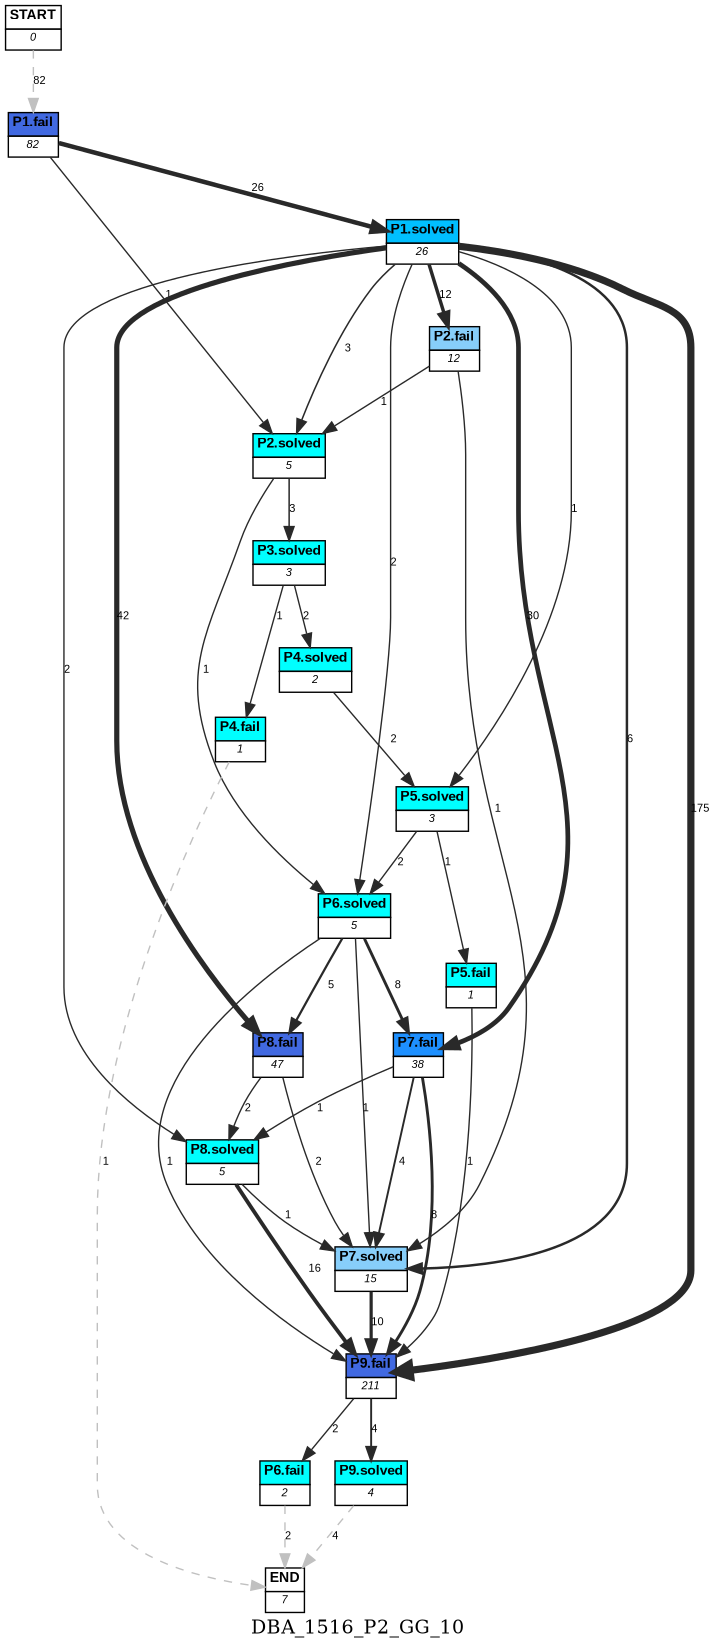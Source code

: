digraph DBA_1516_P2_GG_10 {
	label=DBA_1516_P2_GG_10;
	dpi = 150
	size="16,11!";
	margin = 0;
"START" [shape=plain, label=<<table border="0" cellborder="1" cellspacing="0"><tr><td bgcolor="white"><FONT face="Arial" POINT-SIZE="10"><b>START</b></FONT></td></tr><tr><td bgcolor="white"><FONT face="Arial" POINT-SIZE="8"><i>0</i></FONT></td></tr></table>>]

"P1.fail" [shape=plain, label=<<table border="0" cellborder="1" cellspacing="0"><tr><td bgcolor="royalblue"><FONT face="Arial" POINT-SIZE="10"><b>P1.fail</b></FONT></td></tr><tr><td bgcolor="white"><FONT face="Arial" POINT-SIZE="8"><i>82</i></FONT></td></tr></table>>]

"P1.solved" [shape=plain, label=<<table border="0" cellborder="1" cellspacing="0"><tr><td bgcolor="deepskyblue"><FONT face="Arial" POINT-SIZE="10"><b>P1.solved</b></FONT></td></tr><tr><td bgcolor="white"><FONT face="Arial" POINT-SIZE="8"><i>26</i></FONT></td></tr></table>>]

"P2.fail" [shape=plain, label=<<table border="0" cellborder="1" cellspacing="0"><tr><td bgcolor="lightskyblue"><FONT face="Arial" POINT-SIZE="10"><b>P2.fail</b></FONT></td></tr><tr><td bgcolor="white"><FONT face="Arial" POINT-SIZE="8"><i>12</i></FONT></td></tr></table>>]

"P2.solved" [shape=plain, label=<<table border="0" cellborder="1" cellspacing="0"><tr><td bgcolor="aqua"><FONT face="Arial" POINT-SIZE="10"><b>P2.solved</b></FONT></td></tr><tr><td bgcolor="white"><FONT face="Arial" POINT-SIZE="8"><i>5</i></FONT></td></tr></table>>]

"P3.solved" [shape=plain, label=<<table border="0" cellborder="1" cellspacing="0"><tr><td bgcolor="aqua"><FONT face="Arial" POINT-SIZE="10"><b>P3.solved</b></FONT></td></tr><tr><td bgcolor="white"><FONT face="Arial" POINT-SIZE="8"><i>3</i></FONT></td></tr></table>>]

"P4.solved" [shape=plain, label=<<table border="0" cellborder="1" cellspacing="0"><tr><td bgcolor="aqua"><FONT face="Arial" POINT-SIZE="10"><b>P4.solved</b></FONT></td></tr><tr><td bgcolor="white"><FONT face="Arial" POINT-SIZE="8"><i>2</i></FONT></td></tr></table>>]

"P5.solved" [shape=plain, label=<<table border="0" cellborder="1" cellspacing="0"><tr><td bgcolor="aqua"><FONT face="Arial" POINT-SIZE="10"><b>P5.solved</b></FONT></td></tr><tr><td bgcolor="white"><FONT face="Arial" POINT-SIZE="8"><i>3</i></FONT></td></tr></table>>]

"P6.solved" [shape=plain, label=<<table border="0" cellborder="1" cellspacing="0"><tr><td bgcolor="aqua"><FONT face="Arial" POINT-SIZE="10"><b>P6.solved</b></FONT></td></tr><tr><td bgcolor="white"><FONT face="Arial" POINT-SIZE="8"><i>5</i></FONT></td></tr></table>>]

"P7.fail" [shape=plain, label=<<table border="0" cellborder="1" cellspacing="0"><tr><td bgcolor="dodgerblue"><FONT face="Arial" POINT-SIZE="10"><b>P7.fail</b></FONT></td></tr><tr><td bgcolor="white"><FONT face="Arial" POINT-SIZE="8"><i>38</i></FONT></td></tr></table>>]

"P8.solved" [shape=plain, label=<<table border="0" cellborder="1" cellspacing="0"><tr><td bgcolor="aqua"><FONT face="Arial" POINT-SIZE="10"><b>P8.solved</b></FONT></td></tr><tr><td bgcolor="white"><FONT face="Arial" POINT-SIZE="8"><i>5</i></FONT></td></tr></table>>]

"P9.fail" [shape=plain, label=<<table border="0" cellborder="1" cellspacing="0"><tr><td bgcolor="royalblue"><FONT face="Arial" POINT-SIZE="10"><b>P9.fail</b></FONT></td></tr><tr><td bgcolor="white"><FONT face="Arial" POINT-SIZE="8"><i>211</i></FONT></td></tr></table>>]

"P7.solved" [shape=plain, label=<<table border="0" cellborder="1" cellspacing="0"><tr><td bgcolor="lightskyblue"><FONT face="Arial" POINT-SIZE="10"><b>P7.solved</b></FONT></td></tr><tr><td bgcolor="white"><FONT face="Arial" POINT-SIZE="8"><i>15</i></FONT></td></tr></table>>]

"P6.fail" [shape=plain, label=<<table border="0" cellborder="1" cellspacing="0"><tr><td bgcolor="aqua"><FONT face="Arial" POINT-SIZE="10"><b>P6.fail</b></FONT></td></tr><tr><td bgcolor="white"><FONT face="Arial" POINT-SIZE="8"><i>2</i></FONT></td></tr></table>>]

"P8.fail" [shape=plain, label=<<table border="0" cellborder="1" cellspacing="0"><tr><td bgcolor="royalblue"><FONT face="Arial" POINT-SIZE="10"><b>P8.fail</b></FONT></td></tr><tr><td bgcolor="white"><FONT face="Arial" POINT-SIZE="8"><i>47</i></FONT></td></tr></table>>]

"P4.fail" [shape=plain, label=<<table border="0" cellborder="1" cellspacing="0"><tr><td bgcolor="aqua"><FONT face="Arial" POINT-SIZE="10"><b>P4.fail</b></FONT></td></tr><tr><td bgcolor="white"><FONT face="Arial" POINT-SIZE="8"><i>1</i></FONT></td></tr></table>>]

"P9.solved" [shape=plain, label=<<table border="0" cellborder="1" cellspacing="0"><tr><td bgcolor="aqua"><FONT face="Arial" POINT-SIZE="10"><b>P9.solved</b></FONT></td></tr><tr><td bgcolor="white"><FONT face="Arial" POINT-SIZE="8"><i>4</i></FONT></td></tr></table>>]

"P5.fail" [shape=plain, label=<<table border="0" cellborder="1" cellspacing="0"><tr><td bgcolor="aqua"><FONT face="Arial" POINT-SIZE="10"><b>P5.fail</b></FONT></td></tr><tr><td bgcolor="white"><FONT face="Arial" POINT-SIZE="8"><i>1</i></FONT></td></tr></table>>]

"END" [shape=plain, label=<<table border="0" cellborder="1" cellspacing="0"><tr><td bgcolor="white"><FONT face="Arial" POINT-SIZE="10"><b>END</b></FONT></td></tr><tr><td bgcolor="white"><FONT face="Arial" POINT-SIZE="8"><i>7</i></FONT></td></tr></table>>]

"START" -> "P1.fail" [ style = dashed color=grey label ="82" labelfloat=false fontname="Arial" fontsize=8]

"P1.fail" -> "P1.solved" [ color=grey16 penwidth = "3.25809653802148"label ="26" labelfloat=false fontname="Arial" fontsize=8]

"P1.fail" -> "P2.solved" [ color=grey16 penwidth = "1"label ="1" labelfloat=false fontname="Arial" fontsize=8]

"P1.solved" -> "P2.fail" [ color=grey16 penwidth = "2.484906649788"label ="12" labelfloat=false fontname="Arial" fontsize=8]

"P1.solved" -> "P2.solved" [ color=grey16 penwidth = "1.09861228866811"label ="3" labelfloat=false fontname="Arial" fontsize=8]

"P1.solved" -> "P5.solved" [ color=grey16 penwidth = "1"label ="1" labelfloat=false fontname="Arial" fontsize=8]

"P1.solved" -> "P6.solved" [ color=grey16 penwidth = "1"label ="2" labelfloat=false fontname="Arial" fontsize=8]

"P1.solved" -> "P7.fail" [ color=grey16 penwidth = "3.40119738166216"label ="30" labelfloat=false fontname="Arial" fontsize=8]

"P1.solved" -> "P8.solved" [ color=grey16 penwidth = "1"label ="2" labelfloat=false fontname="Arial" fontsize=8]

"P1.solved" -> "P9.fail" [ color=grey16 penwidth = "5.16478597392351"label ="175" labelfloat=false fontname="Arial" fontsize=8]

"P1.solved" -> "P7.solved" [ color=grey16 penwidth = "1.79175946922805"label ="6" labelfloat=false fontname="Arial" fontsize=8]

"P1.solved" -> "P8.fail" [ color=grey16 penwidth = "3.73766961828337"label ="42" labelfloat=false fontname="Arial" fontsize=8]

"P2.fail" -> "P2.solved" [ color=grey16 penwidth = "1"label ="1" labelfloat=false fontname="Arial" fontsize=8]

"P2.fail" -> "P7.solved" [ color=grey16 penwidth = "1"label ="1" labelfloat=false fontname="Arial" fontsize=8]

"P2.solved" -> "P3.solved" [ color=grey16 penwidth = "1.09861228866811"label ="3" labelfloat=false fontname="Arial" fontsize=8]

"P2.solved" -> "P6.solved" [ color=grey16 penwidth = "1"label ="1" labelfloat=false fontname="Arial" fontsize=8]

"P3.solved" -> "P4.solved" [ color=grey16 penwidth = "1"label ="2" labelfloat=false fontname="Arial" fontsize=8]

"P3.solved" -> "P4.fail" [ color=grey16 penwidth = "1"label ="1" labelfloat=false fontname="Arial" fontsize=8]

"P4.solved" -> "P5.solved" [ color=grey16 penwidth = "1"label ="2" labelfloat=false fontname="Arial" fontsize=8]

"P5.solved" -> "P6.solved" [ color=grey16 penwidth = "1"label ="2" labelfloat=false fontname="Arial" fontsize=8]

"P5.solved" -> "P5.fail" [ color=grey16 penwidth = "1"label ="1" labelfloat=false fontname="Arial" fontsize=8]

"P6.solved" -> "P7.fail" [ color=grey16 penwidth = "2.07944154167984"label ="8" labelfloat=false fontname="Arial" fontsize=8]

"P6.solved" -> "P9.fail" [ color=grey16 penwidth = "1"label ="1" labelfloat=false fontname="Arial" fontsize=8]

"P6.solved" -> "P7.solved" [ color=grey16 penwidth = "1"label ="1" labelfloat=false fontname="Arial" fontsize=8]

"P6.solved" -> "P8.fail" [ color=grey16 penwidth = "1.6094379124341"label ="5" labelfloat=false fontname="Arial" fontsize=8]

"P7.fail" -> "P8.solved" [ color=grey16 penwidth = "1"label ="1" labelfloat=false fontname="Arial" fontsize=8]

"P7.fail" -> "P9.fail" [ color=grey16 penwidth = "2.07944154167984"label ="8" labelfloat=false fontname="Arial" fontsize=8]

"P7.fail" -> "P7.solved" [ color=grey16 penwidth = "1.38629436111989"label ="4" labelfloat=false fontname="Arial" fontsize=8]

"P8.solved" -> "P9.fail" [ color=grey16 penwidth = "2.77258872223978"label ="16" labelfloat=false fontname="Arial" fontsize=8]

"P8.solved" -> "P7.solved" [ color=grey16 penwidth = "1"label ="1" labelfloat=false fontname="Arial" fontsize=8]

"P9.fail" -> "P6.fail" [ color=grey16 penwidth = "1"label ="2" labelfloat=false fontname="Arial" fontsize=8]

"P9.fail" -> "P9.solved" [ color=grey16 penwidth = "1.38629436111989"label ="4" labelfloat=false fontname="Arial" fontsize=8]

"P7.solved" -> "P9.fail" [ color=grey16 penwidth = "2.30258509299405"label ="10" labelfloat=false fontname="Arial" fontsize=8]

"P6.fail" -> "END" [ style = dashed color=grey label ="2" labelfloat=false fontname="Arial" fontsize=8]

"P8.fail" -> "P8.solved" [ color=grey16 penwidth = "1"label ="2" labelfloat=false fontname="Arial" fontsize=8]

"P8.fail" -> "P7.solved" [ color=grey16 penwidth = "1"label ="2" labelfloat=false fontname="Arial" fontsize=8]

"P4.fail" -> "END" [ style = dashed color=grey label ="1" labelfloat=false fontname="Arial" fontsize=8]

"P9.solved" -> "END" [ style = dashed color=grey label ="4" labelfloat=false fontname="Arial" fontsize=8]

"P5.fail" -> "P9.fail" [ color=grey16 penwidth = "1"label ="1" labelfloat=false fontname="Arial" fontsize=8]

}
